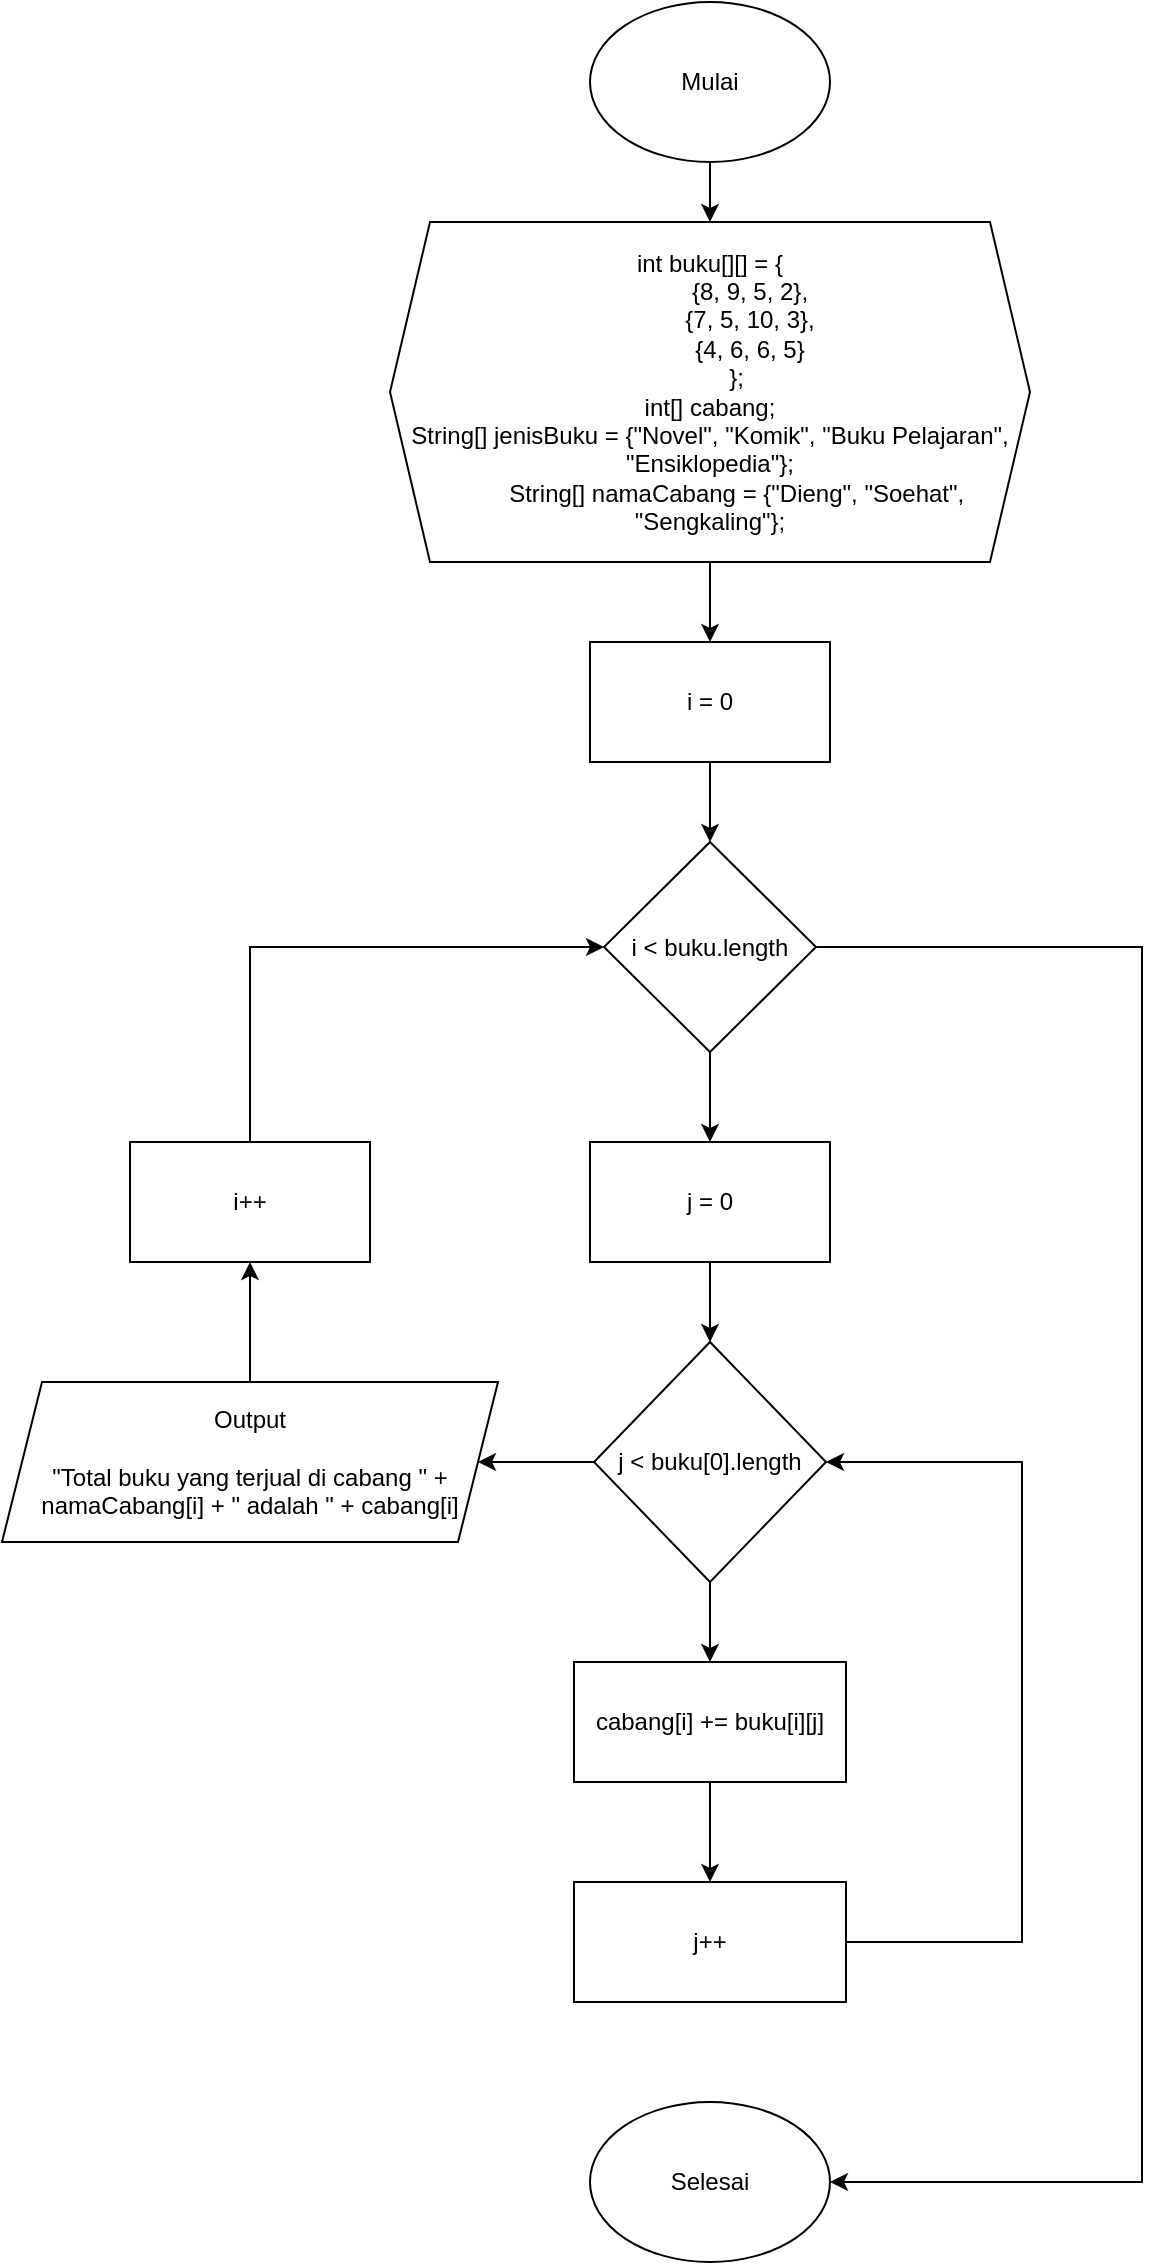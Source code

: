 <mxfile version="20.5.3" type="github" pages="2">
  <diagram id="BPicuB52Qrg6LvnHKMhH" name="No. 1">
    <mxGraphModel dx="1278" dy="481" grid="1" gridSize="10" guides="1" tooltips="1" connect="1" arrows="1" fold="1" page="1" pageScale="1" pageWidth="827" pageHeight="1169" math="0" shadow="0">
      <root>
        <mxCell id="0" />
        <mxCell id="1" parent="0" />
        <mxCell id="z7K-Ujg7IoMI-AG9SJaT-3" value="" style="edgeStyle=orthogonalEdgeStyle;rounded=0;orthogonalLoop=1;jettySize=auto;html=1;" edge="1" parent="1" source="z7K-Ujg7IoMI-AG9SJaT-1" target="z7K-Ujg7IoMI-AG9SJaT-2">
          <mxGeometry relative="1" as="geometry" />
        </mxCell>
        <mxCell id="z7K-Ujg7IoMI-AG9SJaT-1" value="Mulai" style="ellipse;whiteSpace=wrap;html=1;" vertex="1" parent="1">
          <mxGeometry x="354" y="30" width="120" height="80" as="geometry" />
        </mxCell>
        <mxCell id="seCFmgC-9JngxIVdRE2E-2" value="" style="edgeStyle=orthogonalEdgeStyle;rounded=0;orthogonalLoop=1;jettySize=auto;html=1;" edge="1" parent="1" source="z7K-Ujg7IoMI-AG9SJaT-2" target="seCFmgC-9JngxIVdRE2E-1">
          <mxGeometry relative="1" as="geometry" />
        </mxCell>
        <mxCell id="z7K-Ujg7IoMI-AG9SJaT-2" value="&lt;div&gt;int buku[][] = {&lt;/div&gt;&lt;div&gt;&amp;nbsp; &amp;nbsp; &amp;nbsp; &amp;nbsp; &amp;nbsp; &amp;nbsp; {8, 9, 5, 2},&lt;/div&gt;&lt;div&gt;&amp;nbsp; &amp;nbsp; &amp;nbsp; &amp;nbsp; &amp;nbsp; &amp;nbsp; {7, 5, 10, 3},&lt;/div&gt;&lt;div&gt;&amp;nbsp; &amp;nbsp; &amp;nbsp; &amp;nbsp; &amp;nbsp; &amp;nbsp; {4, 6, 6, 5}&lt;/div&gt;&lt;div&gt;&amp;nbsp; &amp;nbsp; &amp;nbsp; &amp;nbsp; };&lt;/div&gt;&lt;div&gt;int[] cabang;&lt;br&gt;&lt;/div&gt;&lt;div&gt;&lt;span style=&quot;background-color: initial;&quot;&gt;String[] jenisBuku = {&quot;Novel&quot;, &quot;Komik&quot;, &quot;Buku Pelajaran&quot;, &quot;Ensiklopedia&quot;};&lt;/span&gt;&lt;/div&gt;&lt;div&gt;&amp;nbsp; &amp;nbsp; &amp;nbsp; &amp;nbsp; String[] namaCabang = {&quot;Dieng&quot;, &quot;Soehat&quot;, &quot;Sengkaling&quot;};&lt;/div&gt;" style="shape=hexagon;perimeter=hexagonPerimeter2;whiteSpace=wrap;html=1;fixedSize=1;" vertex="1" parent="1">
          <mxGeometry x="254" y="140" width="320" height="170" as="geometry" />
        </mxCell>
        <mxCell id="seCFmgC-9JngxIVdRE2E-10" value="" style="edgeStyle=orthogonalEdgeStyle;rounded=0;orthogonalLoop=1;jettySize=auto;html=1;" edge="1" parent="1" source="seCFmgC-9JngxIVdRE2E-1" target="seCFmgC-9JngxIVdRE2E-9">
          <mxGeometry relative="1" as="geometry" />
        </mxCell>
        <mxCell id="seCFmgC-9JngxIVdRE2E-1" value="i = 0" style="whiteSpace=wrap;html=1;" vertex="1" parent="1">
          <mxGeometry x="354" y="350" width="120" height="60" as="geometry" />
        </mxCell>
        <mxCell id="seCFmgC-9JngxIVdRE2E-12" value="" style="edgeStyle=orthogonalEdgeStyle;rounded=0;orthogonalLoop=1;jettySize=auto;html=1;" edge="1" parent="1" source="seCFmgC-9JngxIVdRE2E-9" target="seCFmgC-9JngxIVdRE2E-11">
          <mxGeometry relative="1" as="geometry" />
        </mxCell>
        <mxCell id="seCFmgC-9JngxIVdRE2E-30" style="edgeStyle=orthogonalEdgeStyle;rounded=0;orthogonalLoop=1;jettySize=auto;html=1;exitX=1;exitY=0.5;exitDx=0;exitDy=0;entryX=1;entryY=0.5;entryDx=0;entryDy=0;" edge="1" parent="1" source="seCFmgC-9JngxIVdRE2E-9" target="seCFmgC-9JngxIVdRE2E-29">
          <mxGeometry relative="1" as="geometry">
            <Array as="points">
              <mxPoint x="630" y="503" />
              <mxPoint x="630" y="1120" />
            </Array>
          </mxGeometry>
        </mxCell>
        <mxCell id="seCFmgC-9JngxIVdRE2E-9" value="i &amp;lt; buku.length" style="rhombus;whiteSpace=wrap;html=1;" vertex="1" parent="1">
          <mxGeometry x="361" y="450" width="106" height="105" as="geometry" />
        </mxCell>
        <mxCell id="seCFmgC-9JngxIVdRE2E-14" value="" style="edgeStyle=orthogonalEdgeStyle;rounded=0;orthogonalLoop=1;jettySize=auto;html=1;" edge="1" parent="1" source="seCFmgC-9JngxIVdRE2E-11" target="seCFmgC-9JngxIVdRE2E-13">
          <mxGeometry relative="1" as="geometry" />
        </mxCell>
        <mxCell id="seCFmgC-9JngxIVdRE2E-11" value="j = 0" style="whiteSpace=wrap;html=1;" vertex="1" parent="1">
          <mxGeometry x="354" y="600" width="120" height="60" as="geometry" />
        </mxCell>
        <mxCell id="seCFmgC-9JngxIVdRE2E-17" value="" style="edgeStyle=orthogonalEdgeStyle;rounded=0;orthogonalLoop=1;jettySize=auto;html=1;" edge="1" parent="1" source="seCFmgC-9JngxIVdRE2E-13" target="seCFmgC-9JngxIVdRE2E-16">
          <mxGeometry relative="1" as="geometry" />
        </mxCell>
        <mxCell id="seCFmgC-9JngxIVdRE2E-24" value="" style="edgeStyle=orthogonalEdgeStyle;rounded=0;orthogonalLoop=1;jettySize=auto;html=1;" edge="1" parent="1" source="seCFmgC-9JngxIVdRE2E-13" target="seCFmgC-9JngxIVdRE2E-23">
          <mxGeometry relative="1" as="geometry" />
        </mxCell>
        <mxCell id="seCFmgC-9JngxIVdRE2E-13" value="j &amp;lt; buku[0].length" style="rhombus;whiteSpace=wrap;html=1;" vertex="1" parent="1">
          <mxGeometry x="356" y="700" width="116" height="120" as="geometry" />
        </mxCell>
        <mxCell id="seCFmgC-9JngxIVdRE2E-19" value="" style="edgeStyle=orthogonalEdgeStyle;rounded=0;orthogonalLoop=1;jettySize=auto;html=1;" edge="1" parent="1" source="seCFmgC-9JngxIVdRE2E-16" target="seCFmgC-9JngxIVdRE2E-18">
          <mxGeometry relative="1" as="geometry" />
        </mxCell>
        <mxCell id="seCFmgC-9JngxIVdRE2E-16" value="cabang[i] += buku[i][j]" style="whiteSpace=wrap;html=1;" vertex="1" parent="1">
          <mxGeometry x="346" y="860" width="136" height="60" as="geometry" />
        </mxCell>
        <mxCell id="seCFmgC-9JngxIVdRE2E-20" style="edgeStyle=orthogonalEdgeStyle;rounded=0;orthogonalLoop=1;jettySize=auto;html=1;exitX=1;exitY=0.5;exitDx=0;exitDy=0;entryX=1;entryY=0.5;entryDx=0;entryDy=0;" edge="1" parent="1" source="seCFmgC-9JngxIVdRE2E-18" target="seCFmgC-9JngxIVdRE2E-13">
          <mxGeometry relative="1" as="geometry">
            <Array as="points">
              <mxPoint x="570" y="1000" />
              <mxPoint x="570" y="760" />
            </Array>
          </mxGeometry>
        </mxCell>
        <mxCell id="seCFmgC-9JngxIVdRE2E-18" value="j++" style="whiteSpace=wrap;html=1;" vertex="1" parent="1">
          <mxGeometry x="346" y="970" width="136" height="60" as="geometry" />
        </mxCell>
        <mxCell id="seCFmgC-9JngxIVdRE2E-26" value="" style="edgeStyle=orthogonalEdgeStyle;rounded=0;orthogonalLoop=1;jettySize=auto;html=1;" edge="1" parent="1" source="seCFmgC-9JngxIVdRE2E-23" target="seCFmgC-9JngxIVdRE2E-25">
          <mxGeometry relative="1" as="geometry" />
        </mxCell>
        <mxCell id="seCFmgC-9JngxIVdRE2E-23" value="Output&lt;br&gt;&lt;br&gt;&quot;Total buku yang terjual di cabang &quot; + namaCabang[i] + &quot; adalah &quot; + cabang[i]" style="shape=parallelogram;perimeter=parallelogramPerimeter;whiteSpace=wrap;html=1;fixedSize=1;" vertex="1" parent="1">
          <mxGeometry x="60" y="720" width="248" height="80" as="geometry" />
        </mxCell>
        <mxCell id="seCFmgC-9JngxIVdRE2E-27" style="edgeStyle=orthogonalEdgeStyle;rounded=0;orthogonalLoop=1;jettySize=auto;html=1;exitX=0.5;exitY=0;exitDx=0;exitDy=0;entryX=0;entryY=0.5;entryDx=0;entryDy=0;" edge="1" parent="1" source="seCFmgC-9JngxIVdRE2E-25" target="seCFmgC-9JngxIVdRE2E-9">
          <mxGeometry relative="1" as="geometry" />
        </mxCell>
        <mxCell id="seCFmgC-9JngxIVdRE2E-25" value="i++" style="whiteSpace=wrap;html=1;" vertex="1" parent="1">
          <mxGeometry x="124" y="600" width="120" height="60" as="geometry" />
        </mxCell>
        <mxCell id="seCFmgC-9JngxIVdRE2E-29" value="Selesai" style="ellipse;whiteSpace=wrap;html=1;" vertex="1" parent="1">
          <mxGeometry x="354" y="1080" width="120" height="80" as="geometry" />
        </mxCell>
      </root>
    </mxGraphModel>
  </diagram>
  <diagram id="xPt55A5_9RqWsZ0uqhfl" name="No. 2">
    <mxGraphModel dx="1278" dy="2819" grid="1" gridSize="10" guides="1" tooltips="1" connect="1" arrows="1" fold="1" page="1" pageScale="1" pageWidth="827" pageHeight="1169" math="0" shadow="0">
      <root>
        <mxCell id="0" />
        <mxCell id="1" parent="0" />
        <mxCell id="E98cyiv-uPxOJjJtd0V5-63" value="" style="edgeStyle=orthogonalEdgeStyle;rounded=0;orthogonalLoop=1;jettySize=auto;html=1;" parent="1" source="E98cyiv-uPxOJjJtd0V5-1" target="E98cyiv-uPxOJjJtd0V5-62" edge="1">
          <mxGeometry relative="1" as="geometry" />
        </mxCell>
        <mxCell id="E98cyiv-uPxOJjJtd0V5-1" value="Mulai" style="ellipse;whiteSpace=wrap;html=1;" parent="1" vertex="1">
          <mxGeometry x="184.25" y="-2320" width="106" height="70" as="geometry" />
        </mxCell>
        <mxCell id="E98cyiv-uPxOJjJtd0V5-5" value="" style="edgeStyle=orthogonalEdgeStyle;rounded=0;orthogonalLoop=1;jettySize=auto;html=1;" parent="1" target="E98cyiv-uPxOJjJtd0V5-4" edge="1" source="E98cyiv-uPxOJjJtd0V5-62">
          <mxGeometry relative="1" as="geometry">
            <mxPoint x="238" y="-1997" as="sourcePoint" />
          </mxGeometry>
        </mxCell>
        <mxCell id="E98cyiv-uPxOJjJtd0V5-7" value="" style="edgeStyle=orthogonalEdgeStyle;rounded=0;orthogonalLoop=1;jettySize=auto;html=1;" parent="1" source="E98cyiv-uPxOJjJtd0V5-4" target="E98cyiv-uPxOJjJtd0V5-6" edge="1">
          <mxGeometry relative="1" as="geometry" />
        </mxCell>
        <mxCell id="E98cyiv-uPxOJjJtd0V5-4" value="i = 0" style="whiteSpace=wrap;html=1;" parent="1" vertex="1">
          <mxGeometry x="178" y="-2040" width="120" height="60" as="geometry" />
        </mxCell>
        <mxCell id="E98cyiv-uPxOJjJtd0V5-9" value="" style="edgeStyle=orthogonalEdgeStyle;rounded=0;orthogonalLoop=1;jettySize=auto;html=1;" parent="1" source="E98cyiv-uPxOJjJtd0V5-6" target="E98cyiv-uPxOJjJtd0V5-8" edge="1">
          <mxGeometry relative="1" as="geometry" />
        </mxCell>
        <mxCell id="E98cyiv-uPxOJjJtd0V5-59" value="" style="edgeStyle=orthogonalEdgeStyle;rounded=0;orthogonalLoop=1;jettySize=auto;html=1;" parent="1" source="E98cyiv-uPxOJjJtd0V5-6" target="E98cyiv-uPxOJjJtd0V5-58" edge="1">
          <mxGeometry relative="1" as="geometry">
            <Array as="points">
              <mxPoint x="44" y="-1890" />
              <mxPoint x="44" y="-940" />
            </Array>
          </mxGeometry>
        </mxCell>
        <mxCell id="E98cyiv-uPxOJjJtd0V5-6" value="i &amp;lt; buku.length" style="rhombus;whiteSpace=wrap;html=1;" parent="1" vertex="1">
          <mxGeometry x="190" y="-1940" width="96" height="100" as="geometry" />
        </mxCell>
        <mxCell id="E98cyiv-uPxOJjJtd0V5-11" value="" style="edgeStyle=orthogonalEdgeStyle;rounded=0;orthogonalLoop=1;jettySize=auto;html=1;" parent="1" source="E98cyiv-uPxOJjJtd0V5-8" target="E98cyiv-uPxOJjJtd0V5-10" edge="1">
          <mxGeometry relative="1" as="geometry" />
        </mxCell>
        <mxCell id="E98cyiv-uPxOJjJtd0V5-8" value="j = 0" style="whiteSpace=wrap;html=1;" parent="1" vertex="1">
          <mxGeometry x="178" y="-1790" width="120" height="60" as="geometry" />
        </mxCell>
        <mxCell id="E98cyiv-uPxOJjJtd0V5-15" value="" style="edgeStyle=orthogonalEdgeStyle;rounded=0;orthogonalLoop=1;jettySize=auto;html=1;" parent="1" source="E98cyiv-uPxOJjJtd0V5-10" target="E98cyiv-uPxOJjJtd0V5-14" edge="1">
          <mxGeometry relative="1" as="geometry" />
        </mxCell>
        <mxCell id="E98cyiv-uPxOJjJtd0V5-55" value="" style="edgeStyle=orthogonalEdgeStyle;rounded=0;orthogonalLoop=1;jettySize=auto;html=1;" parent="1" source="E98cyiv-uPxOJjJtd0V5-10" target="E98cyiv-uPxOJjJtd0V5-54" edge="1">
          <mxGeometry relative="1" as="geometry" />
        </mxCell>
        <mxCell id="E98cyiv-uPxOJjJtd0V5-10" value="j &amp;lt; buku[0].length" style="rhombus;whiteSpace=wrap;html=1;" parent="1" vertex="1">
          <mxGeometry x="185" y="-1690" width="106" height="110" as="geometry" />
        </mxCell>
        <mxCell id="E98cyiv-uPxOJjJtd0V5-17" value="" style="edgeStyle=orthogonalEdgeStyle;rounded=0;orthogonalLoop=1;jettySize=auto;html=1;" parent="1" source="E98cyiv-uPxOJjJtd0V5-14" target="E98cyiv-uPxOJjJtd0V5-16" edge="1">
          <mxGeometry relative="1" as="geometry" />
        </mxCell>
        <mxCell id="E98cyiv-uPxOJjJtd0V5-14" value="switch(j)" style="whiteSpace=wrap;html=1;" parent="1" vertex="1">
          <mxGeometry x="178" y="-1540" width="120" height="60" as="geometry" />
        </mxCell>
        <mxCell id="E98cyiv-uPxOJjJtd0V5-19" value="" style="edgeStyle=orthogonalEdgeStyle;rounded=0;orthogonalLoop=1;jettySize=auto;html=1;" parent="1" source="E98cyiv-uPxOJjJtd0V5-16" target="E98cyiv-uPxOJjJtd0V5-18" edge="1">
          <mxGeometry relative="1" as="geometry" />
        </mxCell>
        <mxCell id="E98cyiv-uPxOJjJtd0V5-25" value="" style="edgeStyle=orthogonalEdgeStyle;rounded=0;orthogonalLoop=1;jettySize=auto;html=1;" parent="1" source="E98cyiv-uPxOJjJtd0V5-16" target="E98cyiv-uPxOJjJtd0V5-24" edge="1">
          <mxGeometry relative="1" as="geometry" />
        </mxCell>
        <mxCell id="E98cyiv-uPxOJjJtd0V5-16" value="case 0" style="rhombus;whiteSpace=wrap;html=1;" parent="1" vertex="1">
          <mxGeometry x="198" y="-1440" width="80" height="80" as="geometry" />
        </mxCell>
        <mxCell id="E98cyiv-uPxOJjJtd0V5-21" value="" style="edgeStyle=orthogonalEdgeStyle;rounded=0;orthogonalLoop=1;jettySize=auto;html=1;" parent="1" source="E98cyiv-uPxOJjJtd0V5-18" target="E98cyiv-uPxOJjJtd0V5-20" edge="1">
          <mxGeometry relative="1" as="geometry" />
        </mxCell>
        <mxCell id="E98cyiv-uPxOJjJtd0V5-27" value="" style="edgeStyle=orthogonalEdgeStyle;rounded=0;orthogonalLoop=1;jettySize=auto;html=1;" parent="1" source="E98cyiv-uPxOJjJtd0V5-18" target="E98cyiv-uPxOJjJtd0V5-26" edge="1">
          <mxGeometry relative="1" as="geometry" />
        </mxCell>
        <mxCell id="E98cyiv-uPxOJjJtd0V5-18" value="case 1" style="rhombus;whiteSpace=wrap;html=1;" parent="1" vertex="1">
          <mxGeometry x="358" y="-1440" width="80" height="80" as="geometry" />
        </mxCell>
        <mxCell id="E98cyiv-uPxOJjJtd0V5-23" value="" style="edgeStyle=orthogonalEdgeStyle;rounded=0;orthogonalLoop=1;jettySize=auto;html=1;" parent="1" source="E98cyiv-uPxOJjJtd0V5-20" target="E98cyiv-uPxOJjJtd0V5-22" edge="1">
          <mxGeometry relative="1" as="geometry" />
        </mxCell>
        <mxCell id="E98cyiv-uPxOJjJtd0V5-29" value="" style="edgeStyle=orthogonalEdgeStyle;rounded=0;orthogonalLoop=1;jettySize=auto;html=1;" parent="1" source="E98cyiv-uPxOJjJtd0V5-20" target="E98cyiv-uPxOJjJtd0V5-28" edge="1">
          <mxGeometry relative="1" as="geometry" />
        </mxCell>
        <mxCell id="E98cyiv-uPxOJjJtd0V5-20" value="case 2" style="rhombus;whiteSpace=wrap;html=1;" parent="1" vertex="1">
          <mxGeometry x="518" y="-1440" width="80" height="80" as="geometry" />
        </mxCell>
        <mxCell id="E98cyiv-uPxOJjJtd0V5-31" value="" style="edgeStyle=orthogonalEdgeStyle;rounded=0;orthogonalLoop=1;jettySize=auto;html=1;" parent="1" source="E98cyiv-uPxOJjJtd0V5-22" target="E98cyiv-uPxOJjJtd0V5-30" edge="1">
          <mxGeometry relative="1" as="geometry" />
        </mxCell>
        <mxCell id="E98cyiv-uPxOJjJtd0V5-22" value="case 3" style="rhombus;whiteSpace=wrap;html=1;" parent="1" vertex="1">
          <mxGeometry x="678" y="-1440" width="80" height="80" as="geometry" />
        </mxCell>
        <mxCell id="E98cyiv-uPxOJjJtd0V5-33" value="" style="edgeStyle=orthogonalEdgeStyle;rounded=0;orthogonalLoop=1;jettySize=auto;html=1;" parent="1" source="E98cyiv-uPxOJjJtd0V5-24" target="E98cyiv-uPxOJjJtd0V5-32" edge="1">
          <mxGeometry relative="1" as="geometry" />
        </mxCell>
        <mxCell id="E98cyiv-uPxOJjJtd0V5-24" value="totalNovel += buku[i][j]" style="whiteSpace=wrap;html=1;" parent="1" vertex="1">
          <mxGeometry x="170" y="-1320" width="136" height="60" as="geometry" />
        </mxCell>
        <mxCell id="E98cyiv-uPxOJjJtd0V5-36" value="" style="edgeStyle=orthogonalEdgeStyle;rounded=0;orthogonalLoop=1;jettySize=auto;html=1;" parent="1" source="E98cyiv-uPxOJjJtd0V5-26" target="E98cyiv-uPxOJjJtd0V5-35" edge="1">
          <mxGeometry relative="1" as="geometry" />
        </mxCell>
        <mxCell id="E98cyiv-uPxOJjJtd0V5-26" value="totalKomik += buku[i][j]" style="whiteSpace=wrap;html=1;" parent="1" vertex="1">
          <mxGeometry x="330" y="-1320" width="136" height="60" as="geometry" />
        </mxCell>
        <mxCell id="E98cyiv-uPxOJjJtd0V5-38" value="" style="edgeStyle=orthogonalEdgeStyle;rounded=0;orthogonalLoop=1;jettySize=auto;html=1;" parent="1" source="E98cyiv-uPxOJjJtd0V5-28" target="E98cyiv-uPxOJjJtd0V5-37" edge="1">
          <mxGeometry relative="1" as="geometry" />
        </mxCell>
        <mxCell id="E98cyiv-uPxOJjJtd0V5-28" value="totalPelajaran += buku[i][j]" style="whiteSpace=wrap;html=1;" parent="1" vertex="1">
          <mxGeometry x="480" y="-1320" width="156" height="60" as="geometry" />
        </mxCell>
        <mxCell id="E98cyiv-uPxOJjJtd0V5-40" value="" style="edgeStyle=orthogonalEdgeStyle;rounded=0;orthogonalLoop=1;jettySize=auto;html=1;" parent="1" source="E98cyiv-uPxOJjJtd0V5-30" target="E98cyiv-uPxOJjJtd0V5-39" edge="1">
          <mxGeometry relative="1" as="geometry" />
        </mxCell>
        <mxCell id="E98cyiv-uPxOJjJtd0V5-30" value="totalEnsiklopedia += buku[i][j]" style="whiteSpace=wrap;html=1;" parent="1" vertex="1">
          <mxGeometry x="651" y="-1320" width="133" height="60" as="geometry" />
        </mxCell>
        <mxCell id="E98cyiv-uPxOJjJtd0V5-48" style="edgeStyle=orthogonalEdgeStyle;rounded=0;orthogonalLoop=1;jettySize=auto;html=1;exitX=0.5;exitY=1;exitDx=0;exitDy=0;entryX=0.5;entryY=0;entryDx=0;entryDy=0;" parent="1" source="E98cyiv-uPxOJjJtd0V5-32" target="E98cyiv-uPxOJjJtd0V5-45" edge="1">
          <mxGeometry relative="1" as="geometry" />
        </mxCell>
        <mxCell id="E98cyiv-uPxOJjJtd0V5-32" value="break" style="whiteSpace=wrap;html=1;" parent="1" vertex="1">
          <mxGeometry x="178" y="-1234" width="120" height="60" as="geometry" />
        </mxCell>
        <mxCell id="E98cyiv-uPxOJjJtd0V5-49" style="edgeStyle=orthogonalEdgeStyle;rounded=0;orthogonalLoop=1;jettySize=auto;html=1;exitX=0.5;exitY=1;exitDx=0;exitDy=0;" parent="1" source="E98cyiv-uPxOJjJtd0V5-35" target="E98cyiv-uPxOJjJtd0V5-45" edge="1">
          <mxGeometry relative="1" as="geometry">
            <Array as="points">
              <mxPoint x="398" y="-1150" />
              <mxPoint x="238" y="-1150" />
            </Array>
          </mxGeometry>
        </mxCell>
        <mxCell id="E98cyiv-uPxOJjJtd0V5-35" value="break" style="whiteSpace=wrap;html=1;" parent="1" vertex="1">
          <mxGeometry x="338" y="-1234" width="120" height="60" as="geometry" />
        </mxCell>
        <mxCell id="E98cyiv-uPxOJjJtd0V5-50" style="edgeStyle=orthogonalEdgeStyle;rounded=0;orthogonalLoop=1;jettySize=auto;html=1;exitX=0.5;exitY=1;exitDx=0;exitDy=0;" parent="1" source="E98cyiv-uPxOJjJtd0V5-37" target="E98cyiv-uPxOJjJtd0V5-45" edge="1">
          <mxGeometry relative="1" as="geometry">
            <Array as="points">
              <mxPoint x="558" y="-1130" />
              <mxPoint x="238" y="-1130" />
            </Array>
          </mxGeometry>
        </mxCell>
        <mxCell id="E98cyiv-uPxOJjJtd0V5-37" value="break" style="whiteSpace=wrap;html=1;" parent="1" vertex="1">
          <mxGeometry x="498" y="-1234" width="120" height="60" as="geometry" />
        </mxCell>
        <mxCell id="E98cyiv-uPxOJjJtd0V5-51" style="edgeStyle=orthogonalEdgeStyle;rounded=0;orthogonalLoop=1;jettySize=auto;html=1;exitX=0.5;exitY=1;exitDx=0;exitDy=0;" parent="1" source="E98cyiv-uPxOJjJtd0V5-39" target="E98cyiv-uPxOJjJtd0V5-45" edge="1">
          <mxGeometry relative="1" as="geometry">
            <Array as="points">
              <mxPoint x="718" y="-1110" />
              <mxPoint x="238" y="-1110" />
            </Array>
          </mxGeometry>
        </mxCell>
        <mxCell id="E98cyiv-uPxOJjJtd0V5-39" value="break" style="whiteSpace=wrap;html=1;" parent="1" vertex="1">
          <mxGeometry x="658" y="-1234" width="120" height="60" as="geometry" />
        </mxCell>
        <mxCell id="E98cyiv-uPxOJjJtd0V5-56" style="edgeStyle=orthogonalEdgeStyle;rounded=0;orthogonalLoop=1;jettySize=auto;html=1;exitX=0;exitY=0.5;exitDx=0;exitDy=0;entryX=0;entryY=0.5;entryDx=0;entryDy=0;" parent="1" source="E98cyiv-uPxOJjJtd0V5-45" target="E98cyiv-uPxOJjJtd0V5-10" edge="1">
          <mxGeometry relative="1" as="geometry">
            <Array as="points">
              <mxPoint x="124" y="-1050" />
              <mxPoint x="124" y="-1635" />
            </Array>
          </mxGeometry>
        </mxCell>
        <mxCell id="E98cyiv-uPxOJjJtd0V5-45" value="j++" style="rounded=0;whiteSpace=wrap;html=1;" parent="1" vertex="1">
          <mxGeometry x="180" y="-1080" width="116" height="60" as="geometry" />
        </mxCell>
        <mxCell id="E98cyiv-uPxOJjJtd0V5-57" style="edgeStyle=orthogonalEdgeStyle;rounded=0;orthogonalLoop=1;jettySize=auto;html=1;exitX=0.5;exitY=0;exitDx=0;exitDy=0;entryX=1;entryY=0.5;entryDx=0;entryDy=0;" parent="1" source="E98cyiv-uPxOJjJtd0V5-54" target="E98cyiv-uPxOJjJtd0V5-6" edge="1">
          <mxGeometry relative="1" as="geometry" />
        </mxCell>
        <mxCell id="E98cyiv-uPxOJjJtd0V5-54" value="i++" style="whiteSpace=wrap;html=1;" parent="1" vertex="1">
          <mxGeometry x="364" y="-1790" width="120" height="60" as="geometry" />
        </mxCell>
        <mxCell id="E98cyiv-uPxOJjJtd0V5-61" value="" style="edgeStyle=orthogonalEdgeStyle;rounded=0;orthogonalLoop=1;jettySize=auto;html=1;" parent="1" source="E98cyiv-uPxOJjJtd0V5-58" target="E98cyiv-uPxOJjJtd0V5-60" edge="1">
          <mxGeometry relative="1" as="geometry" />
        </mxCell>
        <mxCell id="E98cyiv-uPxOJjJtd0V5-58" value="pemasukan = &lt;br&gt;(totalNovel*novel) + (totalKomik*komik) + (totalPelajaran*pelajaran) + (totalEnsiklopedia*ensiklopedia)" style="whiteSpace=wrap;html=1;" parent="1" vertex="1">
          <mxGeometry x="180" y="-980" width="334" height="80" as="geometry" />
        </mxCell>
        <mxCell id="gEQnVwdyMUHfXV-ICCYp-2" value="" style="edgeStyle=orthogonalEdgeStyle;rounded=0;orthogonalLoop=1;jettySize=auto;html=1;" edge="1" parent="1" source="E98cyiv-uPxOJjJtd0V5-60" target="gEQnVwdyMUHfXV-ICCYp-1">
          <mxGeometry relative="1" as="geometry" />
        </mxCell>
        <mxCell id="E98cyiv-uPxOJjJtd0V5-60" value="output&lt;br&gt;&lt;br&gt;&quot;Total pemasukan seluruh cabang Togamas: Rp&quot; + pemasukan" style="shape=parallelogram;perimeter=parallelogramPerimeter;whiteSpace=wrap;html=1;fixedSize=1;" parent="1" vertex="1">
          <mxGeometry x="231.75" y="-870" width="230.5" height="120" as="geometry" />
        </mxCell>
        <mxCell id="E98cyiv-uPxOJjJtd0V5-62" value="int buku[][] = {&lt;br&gt;{8, 9, 5, 2},&lt;br&gt;{7, 5, 10, 3},&lt;br&gt;{4, 6, 6, 5}&lt;br&gt;};&lt;br&gt;int novel = 40000, komik = 28000, pelajaran = 60000, ensiklopedia = 75000, totalNovel = 0, totalKomik = 0, totalPelajaran = 0, totalEnsiklopedia = 0, pemasukan = 0;" style="shape=hexagon;perimeter=hexagonPerimeter2;whiteSpace=wrap;html=1;fixedSize=1;" parent="1" vertex="1">
          <mxGeometry x="63" y="-2207" width="350" height="130" as="geometry" />
        </mxCell>
        <mxCell id="gEQnVwdyMUHfXV-ICCYp-1" value="Selesai" style="ellipse;whiteSpace=wrap;html=1;" vertex="1" parent="1">
          <mxGeometry x="287" y="-710" width="120" height="60" as="geometry" />
        </mxCell>
      </root>
    </mxGraphModel>
  </diagram>
</mxfile>

